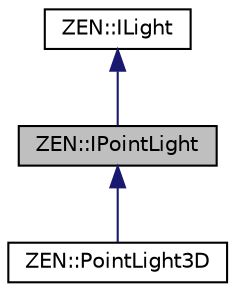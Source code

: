digraph "ZEN::IPointLight"
{
 // LATEX_PDF_SIZE
  edge [fontname="Helvetica",fontsize="10",labelfontname="Helvetica",labelfontsize="10"];
  node [fontname="Helvetica",fontsize="10",shape=record];
  Node1 [label="ZEN::IPointLight",height=0.2,width=0.4,color="black", fillcolor="grey75", style="filled", fontcolor="black",tooltip=" "];
  Node2 -> Node1 [dir="back",color="midnightblue",fontsize="10",style="solid",fontname="Helvetica"];
  Node2 [label="ZEN::ILight",height=0.2,width=0.4,color="black", fillcolor="white", style="filled",URL="$structZEN_1_1ILight.html",tooltip=" "];
  Node1 -> Node3 [dir="back",color="midnightblue",fontsize="10",style="solid",fontname="Helvetica"];
  Node3 [label="ZEN::PointLight3D",height=0.2,width=0.4,color="black", fillcolor="white", style="filled",URL="$structZEN_1_1PointLight3D.html",tooltip=" "];
}
